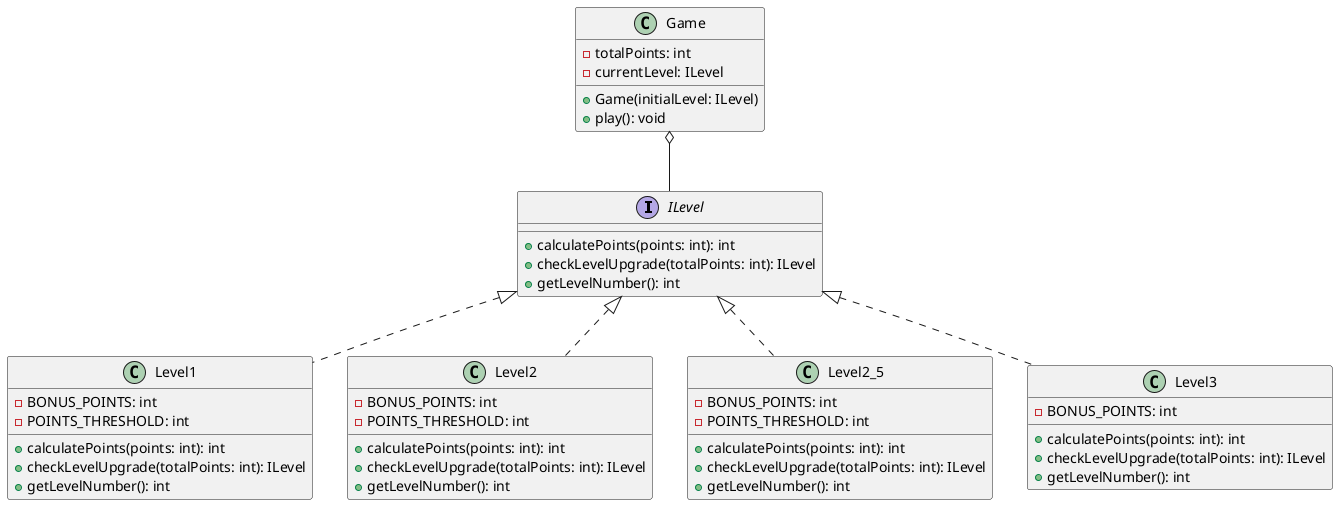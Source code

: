 @startuml

interface ILevel {
    +calculatePoints(points: int): int
    +checkLevelUpgrade(totalPoints: int): ILevel
    +getLevelNumber(): int
}

class Level1 implements ILevel{
    -BONUS_POINTS: int
    -POINTS_THRESHOLD: int
    +calculatePoints(points: int): int
    +checkLevelUpgrade(totalPoints: int): ILevel
    +getLevelNumber(): int
}

class Level2 implements ILevel{
    -BONUS_POINTS: int
    -POINTS_THRESHOLD: int
    +calculatePoints(points: int): int
    +checkLevelUpgrade(totalPoints: int): ILevel
    +getLevelNumber(): int
}

class Level2_5 implements ILevel {
    -BONUS_POINTS: int
    -POINTS_THRESHOLD: int
    +calculatePoints(points: int): int
    +checkLevelUpgrade(totalPoints: int): ILevel
    +getLevelNumber(): int
}

class Level3 implements ILevel{
    -BONUS_POINTS: int
    +calculatePoints(points: int): int
    +checkLevelUpgrade(totalPoints: int): ILevel
    +getLevelNumber(): int
}

class Game {
    -totalPoints: int
    -currentLevel: ILevel
    +Game(initialLevel: ILevel)
    +play(): void
}

Game o-- ILevel

@enduml
